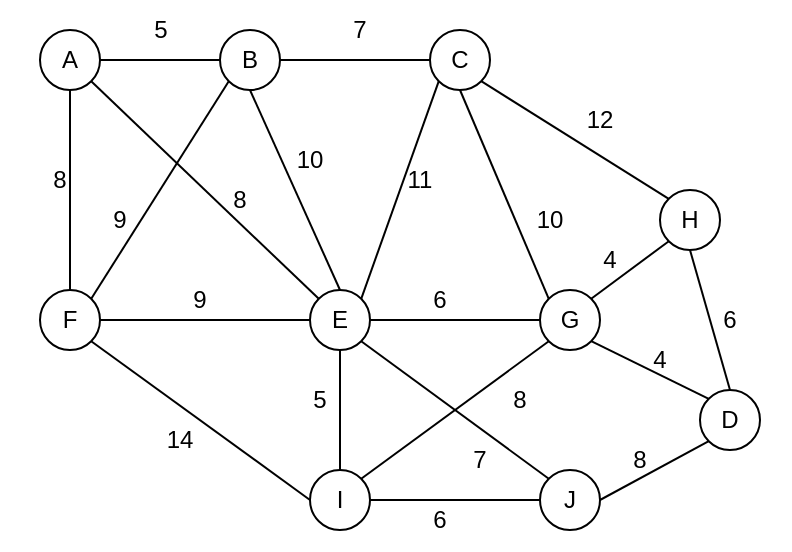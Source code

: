<mxfile version="18.1.2" type="device"><diagram id="PuE3QbGe_W5SUu1DEveg" name="Page-1"><mxGraphModel dx="1108" dy="492" grid="1" gridSize="10" guides="1" tooltips="1" connect="1" arrows="1" fold="1" page="1" pageScale="1" pageWidth="850" pageHeight="1100" math="0" shadow="0"><root><mxCell id="0"/><mxCell id="1" parent="0"/><mxCell id="YFqW4PbKizqqtgrod2p6-241" value="A" style="ellipse;whiteSpace=wrap;html=1;aspect=fixed;" parent="1" vertex="1"><mxGeometry x="200" y="50" width="30" height="30" as="geometry"/></mxCell><mxCell id="YFqW4PbKizqqtgrod2p6-242" value="F" style="ellipse;whiteSpace=wrap;html=1;aspect=fixed;" parent="1" vertex="1"><mxGeometry x="200" y="180" width="30" height="30" as="geometry"/></mxCell><mxCell id="YFqW4PbKizqqtgrod2p6-243" value="I" style="ellipse;whiteSpace=wrap;html=1;aspect=fixed;" parent="1" vertex="1"><mxGeometry x="335" y="270" width="30" height="30" as="geometry"/></mxCell><mxCell id="YFqW4PbKizqqtgrod2p6-244" value="E" style="ellipse;whiteSpace=wrap;html=1;aspect=fixed;" parent="1" vertex="1"><mxGeometry x="335" y="180" width="30" height="30" as="geometry"/></mxCell><mxCell id="YFqW4PbKizqqtgrod2p6-245" value="H" style="ellipse;whiteSpace=wrap;html=1;aspect=fixed;" parent="1" vertex="1"><mxGeometry x="510" y="130" width="30" height="30" as="geometry"/></mxCell><mxCell id="YFqW4PbKizqqtgrod2p6-246" value="G" style="ellipse;whiteSpace=wrap;html=1;aspect=fixed;" parent="1" vertex="1"><mxGeometry x="450" y="180" width="30" height="30" as="geometry"/></mxCell><mxCell id="YFqW4PbKizqqtgrod2p6-247" value="D" style="ellipse;whiteSpace=wrap;html=1;aspect=fixed;" parent="1" vertex="1"><mxGeometry x="530" y="230" width="30" height="30" as="geometry"/></mxCell><mxCell id="YFqW4PbKizqqtgrod2p6-248" value="B" style="ellipse;whiteSpace=wrap;html=1;aspect=fixed;" parent="1" vertex="1"><mxGeometry x="290" y="50" width="30" height="30" as="geometry"/></mxCell><mxCell id="YFqW4PbKizqqtgrod2p6-249" value="J" style="ellipse;whiteSpace=wrap;html=1;aspect=fixed;" parent="1" vertex="1"><mxGeometry x="450" y="270" width="30" height="30" as="geometry"/></mxCell><mxCell id="YFqW4PbKizqqtgrod2p6-250" value="C" style="ellipse;whiteSpace=wrap;html=1;aspect=fixed;" parent="1" vertex="1"><mxGeometry x="395" y="50" width="30" height="30" as="geometry"/></mxCell><mxCell id="YFqW4PbKizqqtgrod2p6-253" value="" style="endArrow=none;html=1;rounded=0;entryX=0;entryY=0.5;entryDx=0;entryDy=0;exitX=1;exitY=0.5;exitDx=0;exitDy=0;" parent="1" source="YFqW4PbKizqqtgrod2p6-243" target="YFqW4PbKizqqtgrod2p6-249" edge="1"><mxGeometry width="50" height="50" relative="1" as="geometry"><mxPoint x="400" y="360" as="sourcePoint"/><mxPoint x="450" y="310" as="targetPoint"/></mxGeometry></mxCell><mxCell id="YFqW4PbKizqqtgrod2p6-254" value="" style="endArrow=none;html=1;rounded=0;entryX=0.5;entryY=1;entryDx=0;entryDy=0;exitX=0.5;exitY=0;exitDx=0;exitDy=0;" parent="1" source="YFqW4PbKizqqtgrod2p6-243" target="YFqW4PbKizqqtgrod2p6-244" edge="1"><mxGeometry width="50" height="50" relative="1" as="geometry"><mxPoint x="260" y="430" as="sourcePoint"/><mxPoint x="310" y="380" as="targetPoint"/></mxGeometry></mxCell><mxCell id="YFqW4PbKizqqtgrod2p6-255" value="" style="endArrow=none;html=1;rounded=0;entryX=0;entryY=0.5;entryDx=0;entryDy=0;exitX=1;exitY=0.5;exitDx=0;exitDy=0;" parent="1" source="YFqW4PbKizqqtgrod2p6-244" target="YFqW4PbKizqqtgrod2p6-246" edge="1"><mxGeometry width="50" height="50" relative="1" as="geometry"><mxPoint x="270" y="440" as="sourcePoint"/><mxPoint x="320" y="390" as="targetPoint"/></mxGeometry></mxCell><mxCell id="YFqW4PbKizqqtgrod2p6-256" value="" style="endArrow=none;html=1;rounded=0;entryX=0;entryY=0.5;entryDx=0;entryDy=0;exitX=1;exitY=0.5;exitDx=0;exitDy=0;" parent="1" source="YFqW4PbKizqqtgrod2p6-242" target="YFqW4PbKizqqtgrod2p6-244" edge="1"><mxGeometry width="50" height="50" relative="1" as="geometry"><mxPoint x="280" y="450" as="sourcePoint"/><mxPoint x="290" y="350" as="targetPoint"/></mxGeometry></mxCell><mxCell id="YFqW4PbKizqqtgrod2p6-257" value="" style="endArrow=none;html=1;rounded=0;entryX=0;entryY=1;entryDx=0;entryDy=0;exitX=1;exitY=0;exitDx=0;exitDy=0;" parent="1" source="YFqW4PbKizqqtgrod2p6-246" target="YFqW4PbKizqqtgrod2p6-245" edge="1"><mxGeometry width="50" height="50" relative="1" as="geometry"><mxPoint x="290" y="460" as="sourcePoint"/><mxPoint x="340" y="410" as="targetPoint"/></mxGeometry></mxCell><mxCell id="YFqW4PbKizqqtgrod2p6-258" value="" style="endArrow=none;html=1;rounded=0;exitX=0;exitY=0.5;exitDx=0;exitDy=0;" parent="1" source="YFqW4PbKizqqtgrod2p6-250" target="YFqW4PbKizqqtgrod2p6-248" edge="1"><mxGeometry width="50" height="50" relative="1" as="geometry"><mxPoint x="390" y="80" as="sourcePoint"/><mxPoint x="160" y="120" as="targetPoint"/></mxGeometry></mxCell><mxCell id="YFqW4PbKizqqtgrod2p6-259" value="" style="endArrow=none;html=1;rounded=0;entryX=1;entryY=0.5;entryDx=0;entryDy=0;exitX=0;exitY=0.5;exitDx=0;exitDy=0;" parent="1" source="YFqW4PbKizqqtgrod2p6-248" target="YFqW4PbKizqqtgrod2p6-241" edge="1"><mxGeometry width="50" height="50" relative="1" as="geometry"><mxPoint x="310" y="480" as="sourcePoint"/><mxPoint x="360" y="430" as="targetPoint"/></mxGeometry></mxCell><mxCell id="YFqW4PbKizqqtgrod2p6-260" value="" style="endArrow=none;html=1;rounded=0;entryX=0.5;entryY=1;entryDx=0;entryDy=0;" parent="1" source="YFqW4PbKizqqtgrod2p6-242" target="YFqW4PbKizqqtgrod2p6-241" edge="1"><mxGeometry width="50" height="50" relative="1" as="geometry"><mxPoint x="320" y="490" as="sourcePoint"/><mxPoint x="370" y="440" as="targetPoint"/></mxGeometry></mxCell><mxCell id="YFqW4PbKizqqtgrod2p6-261" value="" style="endArrow=none;html=1;rounded=0;entryX=1;entryY=1;entryDx=0;entryDy=0;exitX=0;exitY=0;exitDx=0;exitDy=0;" parent="1" source="YFqW4PbKizqqtgrod2p6-245" target="YFqW4PbKizqqtgrod2p6-250" edge="1"><mxGeometry width="50" height="50" relative="1" as="geometry"><mxPoint x="330" y="500" as="sourcePoint"/><mxPoint x="380" y="450" as="targetPoint"/></mxGeometry></mxCell><mxCell id="YFqW4PbKizqqtgrod2p6-262" value="" style="endArrow=none;html=1;rounded=0;entryX=0;entryY=1;entryDx=0;entryDy=0;exitX=1;exitY=0.5;exitDx=0;exitDy=0;" parent="1" source="YFqW4PbKizqqtgrod2p6-249" target="YFqW4PbKizqqtgrod2p6-247" edge="1"><mxGeometry width="50" height="50" relative="1" as="geometry"><mxPoint x="340" y="510" as="sourcePoint"/><mxPoint x="390" y="460" as="targetPoint"/></mxGeometry></mxCell><mxCell id="YFqW4PbKizqqtgrod2p6-272" value="" style="endArrow=none;html=1;rounded=0;entryX=0;entryY=1;entryDx=0;entryDy=0;exitX=1;exitY=0;exitDx=0;exitDy=0;" parent="1" source="YFqW4PbKizqqtgrod2p6-242" target="YFqW4PbKizqqtgrod2p6-248" edge="1"><mxGeometry width="50" height="50" relative="1" as="geometry"><mxPoint x="70" y="240" as="sourcePoint"/><mxPoint x="120" y="200" as="targetPoint"/></mxGeometry></mxCell><mxCell id="YFqW4PbKizqqtgrod2p6-273" value="" style="endArrow=none;html=1;rounded=0;entryX=0;entryY=1;entryDx=0;entryDy=0;exitX=1;exitY=0;exitDx=0;exitDy=0;" parent="1" source="YFqW4PbKizqqtgrod2p6-244" target="YFqW4PbKizqqtgrod2p6-250" edge="1"><mxGeometry width="50" height="50" relative="1" as="geometry"><mxPoint x="80" y="250" as="sourcePoint"/><mxPoint x="130" y="200" as="targetPoint"/></mxGeometry></mxCell><mxCell id="YFqW4PbKizqqtgrod2p6-274" value="" style="endArrow=none;html=1;rounded=0;entryX=1;entryY=1;entryDx=0;entryDy=0;exitX=0;exitY=0;exitDx=0;exitDy=0;" parent="1" source="YFqW4PbKizqqtgrod2p6-244" target="YFqW4PbKizqqtgrod2p6-241" edge="1"><mxGeometry width="50" height="50" relative="1" as="geometry"><mxPoint x="90" y="260" as="sourcePoint"/><mxPoint x="140" y="210" as="targetPoint"/></mxGeometry></mxCell><mxCell id="YFqW4PbKizqqtgrod2p6-275" value="" style="endArrow=none;html=1;rounded=0;entryX=0;entryY=0;entryDx=0;entryDy=0;exitX=1;exitY=1;exitDx=0;exitDy=0;" parent="1" source="YFqW4PbKizqqtgrod2p6-246" target="YFqW4PbKizqqtgrod2p6-247" edge="1"><mxGeometry width="50" height="50" relative="1" as="geometry"><mxPoint x="480" y="240" as="sourcePoint"/><mxPoint x="150" y="220" as="targetPoint"/></mxGeometry></mxCell><mxCell id="YFqW4PbKizqqtgrod2p6-276" value="" style="endArrow=none;html=1;rounded=0;entryX=0;entryY=0;entryDx=0;entryDy=0;exitX=1;exitY=1;exitDx=0;exitDy=0;" parent="1" source="YFqW4PbKizqqtgrod2p6-244" target="YFqW4PbKizqqtgrod2p6-249" edge="1"><mxGeometry width="50" height="50" relative="1" as="geometry"><mxPoint x="110" y="280" as="sourcePoint"/><mxPoint x="160" y="230" as="targetPoint"/></mxGeometry></mxCell><mxCell id="YFqW4PbKizqqtgrod2p6-277" value="" style="endArrow=none;html=1;rounded=0;entryX=1;entryY=1;entryDx=0;entryDy=0;exitX=0;exitY=0.5;exitDx=0;exitDy=0;" parent="1" source="YFqW4PbKizqqtgrod2p6-243" target="YFqW4PbKizqqtgrod2p6-242" edge="1"><mxGeometry width="50" height="50" relative="1" as="geometry"><mxPoint x="120" y="290" as="sourcePoint"/><mxPoint x="170" y="240" as="targetPoint"/></mxGeometry></mxCell><mxCell id="YFqW4PbKizqqtgrod2p6-278" value="" style="endArrow=none;html=1;rounded=0;entryX=0.5;entryY=1;entryDx=0;entryDy=0;exitX=0;exitY=0;exitDx=0;exitDy=0;" parent="1" source="YFqW4PbKizqqtgrod2p6-246" target="YFqW4PbKizqqtgrod2p6-250" edge="1"><mxGeometry width="50" height="50" relative="1" as="geometry"><mxPoint x="130" y="300" as="sourcePoint"/><mxPoint x="180" y="250" as="targetPoint"/></mxGeometry></mxCell><mxCell id="YFqW4PbKizqqtgrod2p6-279" value="" style="endArrow=none;html=1;rounded=0;entryX=1;entryY=0;entryDx=0;entryDy=0;exitX=0;exitY=1;exitDx=0;exitDy=0;" parent="1" source="YFqW4PbKizqqtgrod2p6-246" target="YFqW4PbKizqqtgrod2p6-243" edge="1"><mxGeometry width="50" height="50" relative="1" as="geometry"><mxPoint x="140" y="310" as="sourcePoint"/><mxPoint x="190" y="260" as="targetPoint"/></mxGeometry></mxCell><mxCell id="YFqW4PbKizqqtgrod2p6-280" value="" style="endArrow=none;html=1;rounded=0;entryX=0.5;entryY=0;entryDx=0;entryDy=0;exitX=0.5;exitY=1;exitDx=0;exitDy=0;" parent="1" source="YFqW4PbKizqqtgrod2p6-245" target="YFqW4PbKizqqtgrod2p6-247" edge="1"><mxGeometry width="50" height="50" relative="1" as="geometry"><mxPoint x="150" y="320" as="sourcePoint"/><mxPoint x="200" y="270" as="targetPoint"/></mxGeometry></mxCell><mxCell id="YFqW4PbKizqqtgrod2p6-281" value="" style="endArrow=none;html=1;rounded=0;exitX=0.5;exitY=1;exitDx=0;exitDy=0;entryX=0.5;entryY=0;entryDx=0;entryDy=0;" parent="1" source="YFqW4PbKizqqtgrod2p6-248" target="YFqW4PbKizqqtgrod2p6-244" edge="1"><mxGeometry width="50" height="50" relative="1" as="geometry"><mxPoint x="160" y="330" as="sourcePoint"/><mxPoint x="210" y="280" as="targetPoint"/></mxGeometry></mxCell><mxCell id="YFqW4PbKizqqtgrod2p6-284" value="6" style="text;html=1;strokeColor=none;fillColor=none;align=center;verticalAlign=middle;whiteSpace=wrap;rounded=0;" parent="1" vertex="1"><mxGeometry x="370" y="280" width="60" height="30" as="geometry"/></mxCell><mxCell id="YFqW4PbKizqqtgrod2p6-285" value="5" style="text;html=1;strokeColor=none;fillColor=none;align=center;verticalAlign=middle;whiteSpace=wrap;rounded=0;" parent="1" vertex="1"><mxGeometry x="310" y="220" width="60" height="30" as="geometry"/></mxCell><mxCell id="YFqW4PbKizqqtgrod2p6-286" value="7" style="text;html=1;strokeColor=none;fillColor=none;align=center;verticalAlign=middle;whiteSpace=wrap;rounded=0;" parent="1" vertex="1"><mxGeometry x="390" y="250" width="60" height="30" as="geometry"/></mxCell><mxCell id="YFqW4PbKizqqtgrod2p6-287" value="8" style="text;html=1;strokeColor=none;fillColor=none;align=center;verticalAlign=middle;whiteSpace=wrap;rounded=0;" parent="1" vertex="1"><mxGeometry x="410" y="220" width="60" height="30" as="geometry"/></mxCell><mxCell id="YFqW4PbKizqqtgrod2p6-288" value="8" style="text;html=1;strokeColor=none;fillColor=none;align=center;verticalAlign=middle;whiteSpace=wrap;rounded=0;" parent="1" vertex="1"><mxGeometry x="470" y="250" width="60" height="30" as="geometry"/></mxCell><mxCell id="YFqW4PbKizqqtgrod2p6-289" value="9" style="text;html=1;strokeColor=none;fillColor=none;align=center;verticalAlign=middle;whiteSpace=wrap;rounded=0;" parent="1" vertex="1"><mxGeometry x="210" y="130" width="60" height="30" as="geometry"/></mxCell><mxCell id="YFqW4PbKizqqtgrod2p6-290" value="8" style="text;html=1;strokeColor=none;fillColor=none;align=center;verticalAlign=middle;whiteSpace=wrap;rounded=0;" parent="1" vertex="1"><mxGeometry x="270" y="120" width="60" height="30" as="geometry"/></mxCell><mxCell id="YFqW4PbKizqqtgrod2p6-291" value="6" style="text;html=1;strokeColor=none;fillColor=none;align=center;verticalAlign=middle;whiteSpace=wrap;rounded=0;" parent="1" vertex="1"><mxGeometry x="370" y="170" width="60" height="30" as="geometry"/></mxCell><mxCell id="YFqW4PbKizqqtgrod2p6-292" value="14" style="text;html=1;strokeColor=none;fillColor=none;align=center;verticalAlign=middle;whiteSpace=wrap;rounded=0;" parent="1" vertex="1"><mxGeometry x="240" y="240" width="60" height="30" as="geometry"/></mxCell><mxCell id="YFqW4PbKizqqtgrod2p6-293" value="9" style="text;html=1;strokeColor=none;fillColor=none;align=center;verticalAlign=middle;whiteSpace=wrap;rounded=0;" parent="1" vertex="1"><mxGeometry x="250" y="170" width="60" height="30" as="geometry"/></mxCell><mxCell id="YFqW4PbKizqqtgrod2p6-294" value="8" style="text;html=1;strokeColor=none;fillColor=none;align=center;verticalAlign=middle;whiteSpace=wrap;rounded=0;" parent="1" vertex="1"><mxGeometry x="180" y="110" width="60" height="30" as="geometry"/></mxCell><mxCell id="YFqW4PbKizqqtgrod2p6-295" value="10" style="text;html=1;strokeColor=none;fillColor=none;align=center;verticalAlign=middle;whiteSpace=wrap;rounded=0;" parent="1" vertex="1"><mxGeometry x="305" y="100" width="60" height="30" as="geometry"/></mxCell><mxCell id="YFqW4PbKizqqtgrod2p6-296" value="11" style="text;html=1;strokeColor=none;fillColor=none;align=center;verticalAlign=middle;whiteSpace=wrap;rounded=0;" parent="1" vertex="1"><mxGeometry x="360" y="110" width="60" height="30" as="geometry"/></mxCell><mxCell id="YFqW4PbKizqqtgrod2p6-297" value="4" style="text;html=1;strokeColor=none;fillColor=none;align=center;verticalAlign=middle;whiteSpace=wrap;rounded=0;" parent="1" vertex="1"><mxGeometry x="455" y="150" width="60" height="30" as="geometry"/></mxCell><mxCell id="YFqW4PbKizqqtgrod2p6-298" value="10" style="text;html=1;strokeColor=none;fillColor=none;align=center;verticalAlign=middle;whiteSpace=wrap;rounded=0;" parent="1" vertex="1"><mxGeometry x="425" y="130" width="60" height="30" as="geometry"/></mxCell><mxCell id="YFqW4PbKizqqtgrod2p6-299" value="6" style="text;html=1;strokeColor=none;fillColor=none;align=center;verticalAlign=middle;whiteSpace=wrap;rounded=0;" parent="1" vertex="1"><mxGeometry x="515" y="180" width="60" height="30" as="geometry"/></mxCell><mxCell id="YFqW4PbKizqqtgrod2p6-300" value="12" style="text;html=1;strokeColor=none;fillColor=none;align=center;verticalAlign=middle;whiteSpace=wrap;rounded=0;" parent="1" vertex="1"><mxGeometry x="450" y="80" width="60" height="30" as="geometry"/></mxCell><mxCell id="YFqW4PbKizqqtgrod2p6-301" value="7" style="text;html=1;strokeColor=none;fillColor=none;align=center;verticalAlign=middle;whiteSpace=wrap;rounded=0;" parent="1" vertex="1"><mxGeometry x="330" y="35" width="60" height="30" as="geometry"/></mxCell><mxCell id="2N0LWhTekFpFMwzRHroL-1" value="5" style="text;html=1;align=center;verticalAlign=middle;resizable=0;points=[];autosize=1;strokeColor=none;fillColor=none;" parent="1" vertex="1"><mxGeometry x="250" y="40" width="20" height="20" as="geometry"/></mxCell><mxCell id="mGTS2UAM8IbWJma7lJA7-6" value="4" style="text;html=1;strokeColor=none;fillColor=none;align=center;verticalAlign=middle;whiteSpace=wrap;rounded=0;" vertex="1" parent="1"><mxGeometry x="480" y="200" width="60" height="30" as="geometry"/></mxCell></root></mxGraphModel></diagram></mxfile>